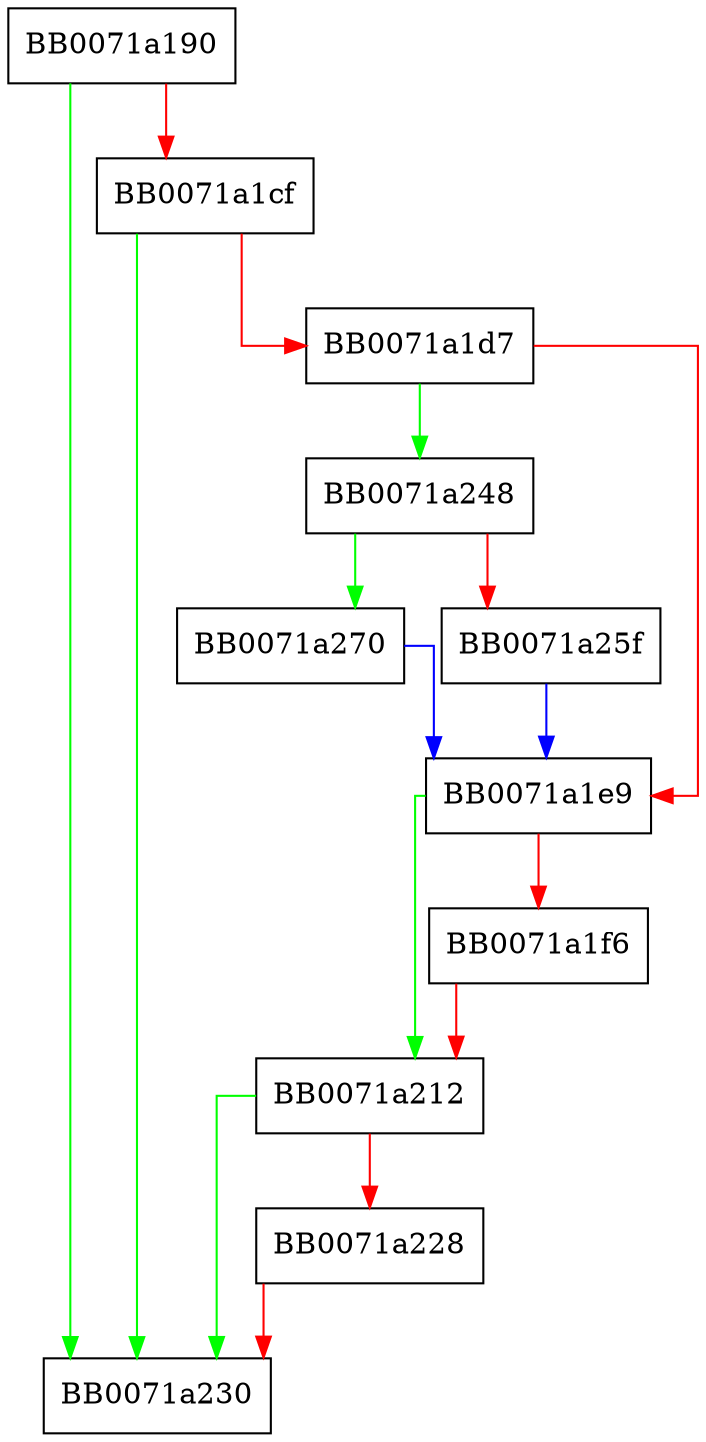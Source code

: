 digraph ossl_asn1_item_digest_ex {
  node [shape="box"];
  graph [splines=ortho];
  BB0071a190 -> BB0071a230 [color="green"];
  BB0071a190 -> BB0071a1cf [color="red"];
  BB0071a1cf -> BB0071a230 [color="green"];
  BB0071a1cf -> BB0071a1d7 [color="red"];
  BB0071a1d7 -> BB0071a248 [color="green"];
  BB0071a1d7 -> BB0071a1e9 [color="red"];
  BB0071a1e9 -> BB0071a212 [color="green"];
  BB0071a1e9 -> BB0071a1f6 [color="red"];
  BB0071a1f6 -> BB0071a212 [color="red"];
  BB0071a212 -> BB0071a230 [color="green"];
  BB0071a212 -> BB0071a228 [color="red"];
  BB0071a228 -> BB0071a230 [color="red"];
  BB0071a248 -> BB0071a270 [color="green"];
  BB0071a248 -> BB0071a25f [color="red"];
  BB0071a25f -> BB0071a1e9 [color="blue"];
  BB0071a270 -> BB0071a1e9 [color="blue"];
}